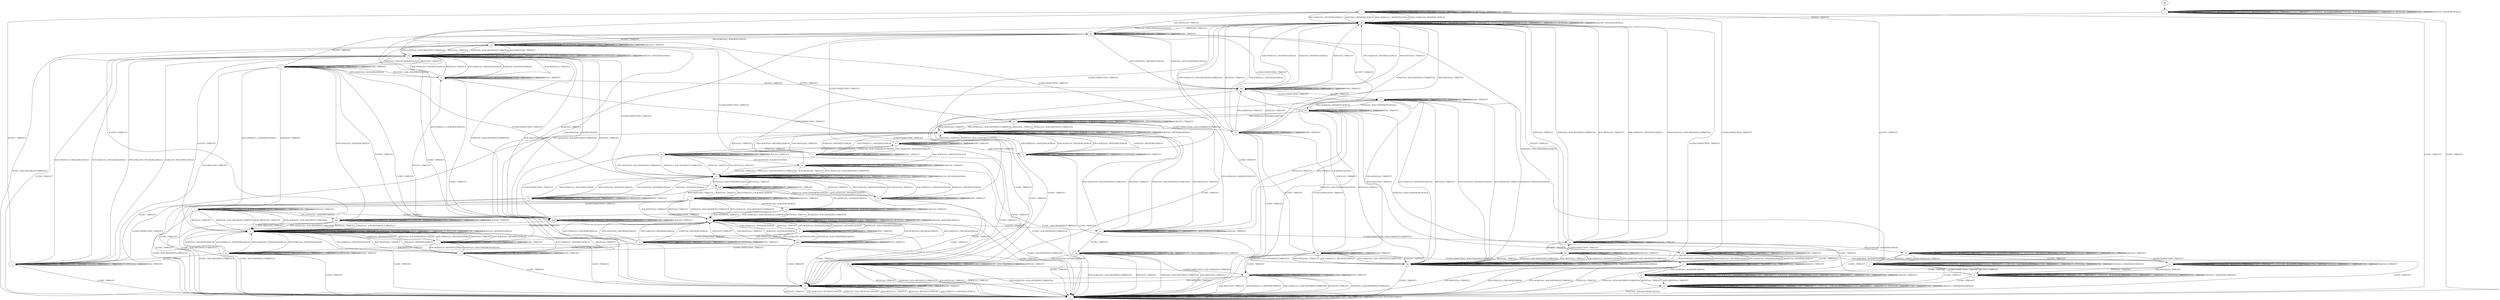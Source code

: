 digraph "" {
	graph ["Incoming time"=0.49129748344421387,
		"Outgoing time"=0.6765568256378174,
		Output="{'States': 56, 'Transitions': 716, 'Filename': '../results/tcp_preset_50_rerun/TCP_FreeBSD_Server-TCP_FreeBSD_Server-2.dot'}",
		Reference="{'States': 56, 'Transitions': 716, 'Filename': '../subjects/tcp/TCP_FreeBSD_Server.dot'}",
		Solver=yices,
		Updated="{'States': 56, 'Transitions': 716, 'Filename': '../subjects/tcp/TCP_FreeBSD_Server.dot'}",
		"f-measure"=1.0,
		precision=1.0,
		recall=1.0
	];
	a -> a	[key=0,
		label="CLOSECONNECTION / TIMEOUT"];
	a -> a	[key=1,
		label="RST(V,V,0) / TIMEOUT"];
	a -> a	[key=2,
		label="LISTEN / TIMEOUT"];
	a -> a	[key=3,
		label="SYN(V,V,0) / TIMEOUT"];
	a -> a	[key=4,
		label="RCV / TIMEOUT"];
	a -> a	[key=5,
		label="ACK+RST(V,V,0) / TIMEOUT"];
	a -> a	[key=6,
		label="SEND / TIMEOUT"];
	a -> j	[key=0,
		label="CLOSE / TIMEOUT"];
	a -> aa	[key=0,
		label="ACK+PSH(V,V,1) / RST(ZERO,ZERO,0)"];
	a -> aa	[key=1,
		label="SYN+ACK(V,V,0) / RST(ZERO,ZERO,0)"];
	a -> aa	[key=2,
		label="FIN+ACK(V,V,0) / RST(ZERO,ZERO,0)"];
	a -> aa	[key=3,
		label="ACK(V,V,0) / RST(ZERO,ZERO,0)"];
	a -> ww	[key=0,
		label="ACCEPT / TIMEOUT"];
	b -> b	[key=0,
		label="ACCEPT / TIMEOUT"];
	b -> b	[key=1,
		label="LISTEN / TIMEOUT"];
	b -> b	[key=2,
		label="SYN(V,V,0) / TIMEOUT"];
	b -> b	[key=3,
		label="RCV / TIMEOUT"];
	b -> b	[key=4,
		label="SEND / TIMEOUT"];
	b -> d	[key=0,
		label="ACK+RST(V,V,0) / TIMEOUT"];
	b -> t	[key=0,
		label="SYN+ACK(V,V,0) / RST(NEXT,ZERO,0)"];
	b -> ff	[key=0,
		label="RST(V,V,0) / TIMEOUT"];
	b -> oo	[key=0,
		label="FIN+ACK(V,V,0) / ACK(NEXT,NEXT,0)"];
	b -> pp	[key=0,
		label="CLOSECONNECTION / TIMEOUT"];
	b -> yy	[key=0,
		label="CLOSE / TIMEOUT"];
	b -> zz	[key=0,
		label="ACK+PSH(V,V,1) / ACK(NEXT,NEXT,0)"];
	b -> zz	[key=1,
		label="ACK(V,V,0) / TIMEOUT"];
	c -> c	[key=0,
		label="ACK+PSH(V,V,1) / ACK(NEXT,NEXT,0)"];
	c -> c	[key=1,
		label="ACCEPT / TIMEOUT"];
	c -> c	[key=2,
		label="LISTEN / TIMEOUT"];
	c -> c	[key=3,
		label="RCV / TIMEOUT"];
	c -> c	[key=4,
		label="SEND / TIMEOUT"];
	c -> c	[key=5,
		label="ACK(V,V,0) / TIMEOUT"];
	c -> j	[key=0,
		label="CLOSE / ACK+RST(NEXT,CURRENT,0)"];
	c -> l	[key=0,
		label="CLOSECONNECTION / TIMEOUT"];
	c -> n	[key=0,
		label="FIN+ACK(V,V,0) / ACK(NEXT,NEXT,0)"];
	c -> o	[key=0,
		label="SYN+ACK(V,V,0) / ACK+RST(NEXT,CURRENT,0)"];
	c -> o	[key=1,
		label="RST(V,V,0) / TIMEOUT"];
	c -> o	[key=2,
		label="SYN(V,V,0) / ACK+RST(NEXT,CURRENT,0)"];
	c -> o	[key=3,
		label="ACK+RST(V,V,0) / TIMEOUT"];
	d -> a	[key=0,
		label="CLOSECONNECTION / TIMEOUT"];
	d -> d	[key=0,
		label="RST(V,V,0) / TIMEOUT"];
	d -> d	[key=1,
		label="ACCEPT / TIMEOUT"];
	d -> d	[key=2,
		label="LISTEN / TIMEOUT"];
	d -> d	[key=3,
		label="SYN(V,V,0) / TIMEOUT"];
	d -> d	[key=4,
		label="RCV / TIMEOUT"];
	d -> d	[key=5,
		label="ACK+RST(V,V,0) / TIMEOUT"];
	d -> d	[key=6,
		label="SEND / TIMEOUT"];
	d -> j	[key=0,
		label="CLOSE / TIMEOUT"];
	d -> ff	[key=0,
		label="ACK+PSH(V,V,1) / RST(ZERO,ZERO,0)"];
	d -> ff	[key=1,
		label="SYN+ACK(V,V,0) / RST(ZERO,ZERO,0)"];
	d -> ff	[key=2,
		label="FIN+ACK(V,V,0) / RST(ZERO,ZERO,0)"];
	d -> ff	[key=3,
		label="ACK(V,V,0) / RST(ZERO,ZERO,0)"];
	e -> e	[key=0,
		label="RST(V,V,0) / TIMEOUT"];
	e -> e	[key=1,
		label="ACCEPT / TIMEOUT"];
	e -> e	[key=2,
		label="LISTEN / TIMEOUT"];
	e -> e	[key=3,
		label="SYN(V,V,0) / TIMEOUT"];
	e -> e	[key=4,
		label="RCV / TIMEOUT"];
	e -> e	[key=5,
		label="ACK+RST(V,V,0) / TIMEOUT"];
	e -> e	[key=6,
		label="SEND / TIMEOUT"];
	e -> j	[key=0,
		label="CLOSE / TIMEOUT"];
	e -> o	[key=0,
		label="ACK+PSH(V,V,1) / RST(ZERO,ZERO,0)"];
	e -> o	[key=1,
		label="SYN+ACK(V,V,0) / RST(ZERO,ZERO,0)"];
	e -> o	[key=2,
		label="FIN+ACK(V,V,0) / RST(ZERO,ZERO,0)"];
	e -> o	[key=3,
		label="ACK(V,V,0) / RST(ZERO,ZERO,0)"];
	e -> w	[key=0,
		label="CLOSECONNECTION / TIMEOUT"];
	f -> f	[key=0,
		label="CLOSECONNECTION / TIMEOUT"];
	f -> f	[key=1,
		label="ACK+PSH(V,V,1) / RST(ZERO,ZERO,0)"];
	f -> f	[key=2,
		label="SYN+ACK(V,V,0) / RST(ZERO,ZERO,0)"];
	f -> f	[key=3,
		label="RST(V,V,0) / TIMEOUT"];
	f -> f	[key=4,
		label="ACCEPT / TIMEOUT"];
	f -> f	[key=5,
		label="FIN+ACK(V,V,0) / RST(ZERO,ZERO,0)"];
	f -> f	[key=6,
		label="SYN(V,V,0) / ACK+RST(ZERO,NEXT,0)"];
	f -> f	[key=7,
		label="RCV / TIMEOUT"];
	f -> f	[key=8,
		label="ACK+RST(V,V,0) / TIMEOUT"];
	f -> f	[key=9,
		label="SEND / TIMEOUT"];
	f -> f	[key=10,
		label="ACK(V,V,0) / RST(ZERO,ZERO,0)"];
	f -> j	[key=0,
		label="CLOSE / TIMEOUT"];
	f -> aa	[key=0,
		label="LISTEN / TIMEOUT"];
	g -> g	[key=0,
		label="CLOSECONNECTION / TIMEOUT"];
	g -> g	[key=1,
		label="ACK+PSH(V,V,1) / ACK(NEXT,CURRENT,0)"];
	g -> g	[key=2,
		label="SYN+ACK(V,V,0) / ACK(NEXT,CURRENT,0)"];
	g -> g	[key=3,
		label="ACCEPT / TIMEOUT"];
	g -> g	[key=4,
		label="FIN+ACK(V,V,0) / ACK(NEXT,CURRENT,0)"];
	g -> g	[key=5,
		label="LISTEN / TIMEOUT"];
	g -> g	[key=6,
		label="SYN(V,V,0) / TIMEOUT"];
	g -> g	[key=7,
		label="RCV / TIMEOUT"];
	g -> g	[key=8,
		label="CLOSE / TIMEOUT"];
	g -> g	[key=9,
		label="SEND / TIMEOUT"];
	g -> g	[key=10,
		label="ACK(V,V,0) / TIMEOUT"];
	g -> tt	[key=0,
		label="RST(V,V,0) / TIMEOUT"];
	g -> tt	[key=1,
		label="ACK+RST(V,V,0) / TIMEOUT"];
	h -> h	[key=0,
		label="SYN+ACK(V,V,0) / RST(NEXT,ZERO,0)"];
	h -> h	[key=1,
		label="ACCEPT / TIMEOUT"];
	h -> h	[key=2,
		label="LISTEN / TIMEOUT"];
	h -> h	[key=3,
		label="RCV / TIMEOUT"];
	h -> h	[key=4,
		label="SEND / TIMEOUT"];
	h -> bb	[key=0,
		label="CLOSECONNECTION / TIMEOUT"];
	h -> kk	[key=0,
		label="ACK+PSH(V,V,1) / RST(NEXT,ZERO,0)"];
	h -> kk	[key=1,
		label="RST(V,V,0) / TIMEOUT"];
	h -> kk	[key=2,
		label="FIN+ACK(V,V,0) / RST(NEXT,ZERO,0)"];
	h -> kk	[key=3,
		label="ACK+RST(V,V,0) / TIMEOUT"];
	h -> kk	[key=4,
		label="ACK(V,V,0) / RST(NEXT,ZERO,0)"];
	h -> vv	[key=0,
		label="SYN(V,V,0) / ACK+SYN(FRESH,NEXT,0)"];
	h -> yy	[key=0,
		label="CLOSE / TIMEOUT"];
	i -> i	[key=0,
		label="CLOSECONNECTION / TIMEOUT"];
	i -> i	[key=1,
		label="LISTEN / TIMEOUT"];
	i -> i	[key=2,
		label="SYN(V,V,0) / TIMEOUT"];
	i -> i	[key=3,
		label="RCV / TIMEOUT"];
	i -> i	[key=4,
		label="SEND / TIMEOUT"];
	i -> v	[key=0,
		label="SYN+ACK(V,V,0) / RST(NEXT,ZERO,0)"];
	i -> w	[key=0,
		label="ACK+RST(V,V,0) / TIMEOUT"];
	i -> x	[key=0,
		label="ACCEPT / TIMEOUT"];
	i -> z	[key=0,
		label="ACK+PSH(V,V,1) / RST(NEXT,ZERO,0)"];
	i -> z	[key=1,
		label="RST(V,V,0) / TIMEOUT"];
	i -> z	[key=2,
		label="FIN+ACK(V,V,0) / RST(NEXT,ZERO,0)"];
	i -> z	[key=3,
		label="ACK(V,V,0) / RST(NEXT,ZERO,0)"];
	i -> yy	[key=0,
		label="CLOSE / TIMEOUT"];
	j -> j	[key=0,
		label="CLOSECONNECTION / TIMEOUT"];
	j -> j	[key=1,
		label="ACK+PSH(V,V,1) / RST(ZERO,ZERO,0)"];
	j -> j	[key=2,
		label="SYN+ACK(V,V,0) / RST(ZERO,ZERO,0)"];
	j -> j	[key=3,
		label="RST(V,V,0) / TIMEOUT"];
	j -> j	[key=4,
		label="ACCEPT / TIMEOUT"];
	j -> j	[key=5,
		label="FIN+ACK(V,V,0) / RST(ZERO,ZERO,0)"];
	j -> j	[key=6,
		label="LISTEN / TIMEOUT"];
	j -> j	[key=7,
		label="SYN(V,V,0) / ACK+RST(ZERO,NEXT,0)"];
	j -> j	[key=8,
		label="RCV / TIMEOUT"];
	j -> j	[key=9,
		label="ACK+RST(V,V,0) / TIMEOUT"];
	j -> j	[key=10,
		label="CLOSE / TIMEOUT"];
	j -> j	[key=11,
		label="SEND / TIMEOUT"];
	j -> j	[key=12,
		label="ACK(V,V,0) / RST(ZERO,ZERO,0)"];
	k -> k	[key=0,
		label="CLOSECONNECTION / TIMEOUT"];
	k -> k	[key=1,
		label="LISTEN / TIMEOUT"];
	k -> k	[key=2,
		label="RCV / TIMEOUT"];
	k -> k	[key=3,
		label="SEND / TIMEOUT"];
	k -> k	[key=4,
		label="ACK(V,V,0) / TIMEOUT"];
	k -> p	[key=0,
		label="CLOSE / TIMEOUT"];
	k -> aa	[key=0,
		label="ACK+PSH(V,V,1) / RST(NEXT,ZERO,0)"];
	k -> aa	[key=1,
		label="SYN+ACK(V,V,0) / ACK+RST(NEXT,CURRENT,0)"];
	k -> aa	[key=2,
		label="RST(V,V,0) / TIMEOUT"];
	k -> aa	[key=3,
		label="SYN(V,V,0) / ACK+RST(NEXT,CURRENT,0)"];
	k -> aa	[key=4,
		label="ACK+RST(V,V,0) / TIMEOUT"];
	k -> dd	[key=0,
		label="ACCEPT / TIMEOUT"];
	k -> ll	[key=0,
		label="FIN+ACK(V,V,0) / ACK(NEXT,NEXT,0)"];
	l -> j	[key=0,
		label="CLOSE / ACK+RST(NEXT,CURRENT,0)"];
	l -> l	[key=0,
		label="CLOSECONNECTION / TIMEOUT"];
	l -> l	[key=1,
		label="ACK+PSH(V,V,1) / ACK(NEXT,NEXT,0)"];
	l -> l	[key=2,
		label="LISTEN / TIMEOUT"];
	l -> l	[key=3,
		label="RCV / TIMEOUT"];
	l -> l	[key=4,
		label="SEND / TIMEOUT"];
	l -> l	[key=5,
		label="ACK(V,V,0) / TIMEOUT"];
	l -> z	[key=0,
		label="SYN+ACK(V,V,0) / ACK+RST(NEXT,CURRENT,0)"];
	l -> z	[key=1,
		label="RST(V,V,0) / TIMEOUT"];
	l -> z	[key=2,
		label="SYN(V,V,0) / ACK+RST(NEXT,CURRENT,0)"];
	l -> z	[key=3,
		label="ACK+RST(V,V,0) / TIMEOUT"];
	l -> bbb	[key=0,
		label="FIN+ACK(V,V,0) / ACK(NEXT,NEXT,0)"];
	l -> ddd	[key=0,
		label="ACCEPT / TIMEOUT"];
	m -> j	[key=0,
		label="CLOSE / TIMEOUT"];
	m -> m	[key=0,
		label="ACK+PSH(V,V,1) / RST(ZERO,ZERO,0)"];
	m -> m	[key=1,
		label="SYN+ACK(V,V,0) / RST(ZERO,ZERO,0)"];
	m -> m	[key=2,
		label="RST(V,V,0) / TIMEOUT"];
	m -> m	[key=3,
		label="ACCEPT / TIMEOUT"];
	m -> m	[key=4,
		label="FIN+ACK(V,V,0) / RST(ZERO,ZERO,0)"];
	m -> m	[key=5,
		label="LISTEN / TIMEOUT"];
	m -> m	[key=6,
		label="RCV / TIMEOUT"];
	m -> m	[key=7,
		label="ACK+RST(V,V,0) / TIMEOUT"];
	m -> m	[key=8,
		label="SEND / TIMEOUT"];
	m -> m	[key=9,
		label="ACK(V,V,0) / RST(ZERO,ZERO,0)"];
	m -> aaa	[key=0,
		label="SYN(V,V,0) / ACK+SYN(FRESH,NEXT,0)"];
	m -> ccc	[key=0,
		label="CLOSECONNECTION / TIMEOUT"];
	n -> j	[key=0,
		label="CLOSE / ACK+RST(NEXT,CURRENT,0)"];
	n -> n	[key=0,
		label="ACK+PSH(V,V,1) / ACK(NEXT,NEXT,0)"];
	n -> n	[key=1,
		label="ACCEPT / TIMEOUT"];
	n -> n	[key=2,
		label="FIN+ACK(V,V,0) / ACK(NEXT,NEXT,0)"];
	n -> n	[key=3,
		label="LISTEN / TIMEOUT"];
	n -> n	[key=4,
		label="RCV / TIMEOUT"];
	n -> n	[key=5,
		label="SEND / TIMEOUT"];
	n -> n	[key=6,
		label="ACK(V,V,0) / TIMEOUT"];
	n -> o	[key=0,
		label="SYN+ACK(V,V,0) / ACK+RST(NEXT,CURRENT,0)"];
	n -> o	[key=1,
		label="RST(V,V,0) / TIMEOUT"];
	n -> o	[key=2,
		label="SYN(V,V,0) / ACK+RST(NEXT,CURRENT,0)"];
	n -> o	[key=3,
		label="ACK+RST(V,V,0) / TIMEOUT"];
	n -> bbb	[key=0,
		label="CLOSECONNECTION / TIMEOUT"];
	o -> j	[key=0,
		label="CLOSE / TIMEOUT"];
	o -> o	[key=0,
		label="ACK+PSH(V,V,1) / RST(ZERO,ZERO,0)"];
	o -> o	[key=1,
		label="SYN+ACK(V,V,0) / RST(ZERO,ZERO,0)"];
	o -> o	[key=2,
		label="RST(V,V,0) / TIMEOUT"];
	o -> o	[key=3,
		label="ACCEPT / TIMEOUT"];
	o -> o	[key=4,
		label="FIN+ACK(V,V,0) / RST(ZERO,ZERO,0)"];
	o -> o	[key=5,
		label="LISTEN / TIMEOUT"];
	o -> o	[key=6,
		label="RCV / TIMEOUT"];
	o -> o	[key=7,
		label="ACK+RST(V,V,0) / TIMEOUT"];
	o -> o	[key=8,
		label="SEND / TIMEOUT"];
	o -> o	[key=9,
		label="ACK(V,V,0) / RST(ZERO,ZERO,0)"];
	o -> y	[key=0,
		label="SYN(V,V,0) / ACK+SYN(FRESH,NEXT,0)"];
	o -> z	[key=0,
		label="CLOSECONNECTION / TIMEOUT"];
	p -> g	[key=0,
		label="FIN+ACK(V,V,0) / ACK(NEXT,NEXT,0)"];
	p -> j	[key=0,
		label="ACK+PSH(V,V,1) / RST(NEXT,ZERO,0)"];
	p -> j	[key=1,
		label="SYN+ACK(V,V,0) / ACK+RST(NEXT,CURRENT,0)"];
	p -> j	[key=2,
		label="RST(V,V,0) / TIMEOUT"];
	p -> j	[key=3,
		label="SYN(V,V,0) / ACK+RST(NEXT,CURRENT,0)"];
	p -> j	[key=4,
		label="ACK+RST(V,V,0) / TIMEOUT"];
	p -> p	[key=0,
		label="CLOSECONNECTION / TIMEOUT"];
	p -> p	[key=1,
		label="ACCEPT / TIMEOUT"];
	p -> p	[key=2,
		label="LISTEN / TIMEOUT"];
	p -> p	[key=3,
		label="RCV / TIMEOUT"];
	p -> p	[key=4,
		label="CLOSE / TIMEOUT"];
	p -> p	[key=5,
		label="SEND / TIMEOUT"];
	p -> p	[key=6,
		label="ACK(V,V,0) / TIMEOUT"];
	q -> h	[key=0,
		label="FIN+ACK(V,V,0) / TIMEOUT"];
	q -> h	[key=1,
		label="ACK(V,V,0) / TIMEOUT"];
	q -> q	[key=0,
		label="ACCEPT / TIMEOUT"];
	q -> q	[key=1,
		label="LISTEN / TIMEOUT"];
	q -> q	[key=2,
		label="RCV / TIMEOUT"];
	q -> q	[key=3,
		label="SEND / TIMEOUT"];
	q -> s	[key=0,
		label="CLOSE / TIMEOUT"];
	q -> cc	[key=0,
		label="CLOSECONNECTION / TIMEOUT"];
	q -> kk	[key=0,
		label="ACK+PSH(V,V,1) / RST(NEXT,ZERO,0)"];
	q -> kk	[key=1,
		label="SYN+ACK(V,V,0) / ACK+RST(NEXT,CURRENT,0)"];
	q -> kk	[key=2,
		label="RST(V,V,0) / TIMEOUT"];
	q -> kk	[key=3,
		label="SYN(V,V,0) / ACK+RST(NEXT,CURRENT,0)"];
	q -> kk	[key=4,
		label="ACK+RST(V,V,0) / TIMEOUT"];
	r -> a	[key=0,
		label="ACCEPT / TIMEOUT"];
	r -> j	[key=0,
		label="CLOSE / TIMEOUT"];
	r -> r	[key=0,
		label="CLOSECONNECTION / TIMEOUT"];
	r -> r	[key=1,
		label="RST(V,V,0) / TIMEOUT"];
	r -> r	[key=2,
		label="LISTEN / TIMEOUT"];
	r -> r	[key=3,
		label="SYN(V,V,0) / TIMEOUT"];
	r -> r	[key=4,
		label="RCV / TIMEOUT"];
	r -> r	[key=5,
		label="ACK+RST(V,V,0) / TIMEOUT"];
	r -> r	[key=6,
		label="SEND / TIMEOUT"];
	r -> ccc	[key=0,
		label="ACK+PSH(V,V,1) / RST(ZERO,ZERO,0)"];
	r -> ccc	[key=1,
		label="SYN+ACK(V,V,0) / RST(ZERO,ZERO,0)"];
	r -> ccc	[key=2,
		label="FIN+ACK(V,V,0) / RST(ZERO,ZERO,0)"];
	r -> ccc	[key=3,
		label="ACK(V,V,0) / RST(ZERO,ZERO,0)"];
	s -> j	[key=0,
		label="ACK+PSH(V,V,1) / RST(NEXT,ZERO,0)"];
	s -> j	[key=1,
		label="SYN+ACK(V,V,0) / ACK+RST(NEXT,CURRENT,0)"];
	s -> j	[key=2,
		label="RST(V,V,0) / TIMEOUT"];
	s -> j	[key=3,
		label="SYN(V,V,0) / ACK+RST(NEXT,CURRENT,0)"];
	s -> j	[key=4,
		label="ACK+RST(V,V,0) / TIMEOUT"];
	s -> s	[key=0,
		label="CLOSECONNECTION / TIMEOUT"];
	s -> s	[key=1,
		label="ACCEPT / TIMEOUT"];
	s -> s	[key=2,
		label="LISTEN / TIMEOUT"];
	s -> s	[key=3,
		label="RCV / TIMEOUT"];
	s -> s	[key=4,
		label="CLOSE / TIMEOUT"];
	s -> s	[key=5,
		label="SEND / TIMEOUT"];
	s -> yy	[key=0,
		label="FIN+ACK(V,V,0) / TIMEOUT"];
	s -> yy	[key=1,
		label="ACK(V,V,0) / TIMEOUT"];
	t -> b	[key=0,
		label="SYN(V,V,0) / ACK+SYN(FRESH,NEXT,0)"];
	t -> t	[key=0,
		label="SYN+ACK(V,V,0) / RST(NEXT,ZERO,0)"];
	t -> t	[key=1,
		label="ACCEPT / TIMEOUT"];
	t -> t	[key=2,
		label="LISTEN / TIMEOUT"];
	t -> t	[key=3,
		label="RCV / TIMEOUT"];
	t -> t	[key=4,
		label="SEND / TIMEOUT"];
	t -> bb	[key=0,
		label="CLOSECONNECTION / TIMEOUT"];
	t -> ff	[key=0,
		label="ACK+PSH(V,V,1) / RST(NEXT,ZERO,0)"];
	t -> ff	[key=1,
		label="RST(V,V,0) / TIMEOUT"];
	t -> ff	[key=2,
		label="FIN+ACK(V,V,0) / RST(NEXT,ZERO,0)"];
	t -> ff	[key=3,
		label="ACK+RST(V,V,0) / TIMEOUT"];
	t -> ff	[key=4,
		label="ACK(V,V,0) / RST(NEXT,ZERO,0)"];
	t -> yy	[key=0,
		label="CLOSE / TIMEOUT"];
	u -> u	[key=0,
		label="CLOSECONNECTION / TIMEOUT"];
	u -> u	[key=1,
		label="ACK+PSH(V,V,1) / ACK(FRESH,FRESH,0)"];
	u -> u	[key=2,
		label="SYN+ACK(V,V,0) / ACK(FRESH,FRESH,0)"];
	u -> u	[key=3,
		label="RST(V,V,0) / TIMEOUT"];
	u -> u	[key=4,
		label="FIN+ACK(V,V,0) / ACK(FRESH,FRESH,0)"];
	u -> u	[key=5,
		label="LISTEN / TIMEOUT"];
	u -> u	[key=6,
		label="RCV / TIMEOUT"];
	u -> u	[key=7,
		label="ACK+RST(V,V,0) / TIMEOUT"];
	u -> u	[key=8,
		label="SEND / TIMEOUT"];
	u -> u	[key=9,
		label="ACK(V,V,0) / ACK(FRESH,FRESH,0)"];
	u -> ii	[key=0,
		label="ACCEPT / TIMEOUT"];
	u -> pp	[key=0,
		label="SYN(V,V,0) / ACK+SYN(FRESH,NEXT,0)"];
	u -> tt	[key=0,
		label="CLOSE / TIMEOUT"];
	v -> i	[key=0,
		label="SYN(V,V,0) / ACK+SYN(FRESH,NEXT,0)"];
	v -> v	[key=0,
		label="CLOSECONNECTION / TIMEOUT"];
	v -> v	[key=1,
		label="SYN+ACK(V,V,0) / RST(NEXT,ZERO,0)"];
	v -> v	[key=2,
		label="LISTEN / TIMEOUT"];
	v -> v	[key=3,
		label="RCV / TIMEOUT"];
	v -> v	[key=4,
		label="SEND / TIMEOUT"];
	v -> z	[key=0,
		label="ACK+PSH(V,V,1) / RST(NEXT,ZERO,0)"];
	v -> z	[key=1,
		label="RST(V,V,0) / TIMEOUT"];
	v -> z	[key=2,
		label="FIN+ACK(V,V,0) / RST(NEXT,ZERO,0)"];
	v -> z	[key=3,
		label="ACK+RST(V,V,0) / TIMEOUT"];
	v -> z	[key=4,
		label="ACK(V,V,0) / RST(NEXT,ZERO,0)"];
	v -> jj	[key=0,
		label="ACCEPT / TIMEOUT"];
	v -> yy	[key=0,
		label="CLOSE / TIMEOUT"];
	w -> j	[key=0,
		label="CLOSE / TIMEOUT"];
	w -> r	[key=0,
		label="ACCEPT / TIMEOUT"];
	w -> w	[key=0,
		label="CLOSECONNECTION / TIMEOUT"];
	w -> w	[key=1,
		label="RST(V,V,0) / TIMEOUT"];
	w -> w	[key=2,
		label="LISTEN / TIMEOUT"];
	w -> w	[key=3,
		label="SYN(V,V,0) / TIMEOUT"];
	w -> w	[key=4,
		label="RCV / TIMEOUT"];
	w -> w	[key=5,
		label="ACK+RST(V,V,0) / TIMEOUT"];
	w -> w	[key=6,
		label="SEND / TIMEOUT"];
	w -> z	[key=0,
		label="ACK+PSH(V,V,1) / RST(ZERO,ZERO,0)"];
	w -> z	[key=1,
		label="SYN+ACK(V,V,0) / RST(ZERO,ZERO,0)"];
	w -> z	[key=2,
		label="FIN+ACK(V,V,0) / RST(ZERO,ZERO,0)"];
	w -> z	[key=3,
		label="ACK(V,V,0) / RST(ZERO,ZERO,0)"];
	x -> l	[key=0,
		label="ACK+PSH(V,V,1) / ACK(NEXT,NEXT,0)"];
	x -> l	[key=1,
		label="ACK(V,V,0) / TIMEOUT"];
	x -> r	[key=0,
		label="ACK+RST(V,V,0) / TIMEOUT"];
	x -> x	[key=0,
		label="CLOSECONNECTION / TIMEOUT"];
	x -> x	[key=1,
		label="LISTEN / TIMEOUT"];
	x -> x	[key=2,
		label="SYN(V,V,0) / TIMEOUT"];
	x -> x	[key=3,
		label="RCV / TIMEOUT"];
	x -> x	[key=4,
		label="SEND / TIMEOUT"];
	x -> jj	[key=0,
		label="SYN+ACK(V,V,0) / RST(NEXT,ZERO,0)"];
	x -> pp	[key=0,
		label="ACCEPT / TIMEOUT"];
	x -> yy	[key=0,
		label="CLOSE / TIMEOUT"];
	x -> bbb	[key=0,
		label="FIN+ACK(V,V,0) / ACK(NEXT,NEXT,0)"];
	x -> ccc	[key=0,
		label="RST(V,V,0) / TIMEOUT"];
	y -> e	[key=0,
		label="ACK+RST(V,V,0) / TIMEOUT"];
	y -> i	[key=0,
		label="CLOSECONNECTION / TIMEOUT"];
	y -> o	[key=0,
		label="ACK+PSH(V,V,1) / RST(NEXT,ZERO,0)"];
	y -> o	[key=1,
		label="RST(V,V,0) / TIMEOUT"];
	y -> o	[key=2,
		label="FIN+ACK(V,V,0) / RST(NEXT,ZERO,0)"];
	y -> o	[key=3,
		label="ACK(V,V,0) / RST(NEXT,ZERO,0)"];
	y -> y	[key=0,
		label="ACCEPT / TIMEOUT"];
	y -> y	[key=1,
		label="LISTEN / TIMEOUT"];
	y -> y	[key=2,
		label="SYN(V,V,0) / TIMEOUT"];
	y -> y	[key=3,
		label="RCV / TIMEOUT"];
	y -> y	[key=4,
		label="SEND / TIMEOUT"];
	y -> mm	[key=0,
		label="SYN+ACK(V,V,0) / RST(NEXT,ZERO,0)"];
	y -> yy	[key=0,
		label="CLOSE / TIMEOUT"];
	z -> i	[key=0,
		label="SYN(V,V,0) / ACK+SYN(FRESH,NEXT,0)"];
	z -> j	[key=0,
		label="CLOSE / TIMEOUT"];
	z -> z	[key=0,
		label="CLOSECONNECTION / TIMEOUT"];
	z -> z	[key=1,
		label="ACK+PSH(V,V,1) / RST(ZERO,ZERO,0)"];
	z -> z	[key=2,
		label="SYN+ACK(V,V,0) / RST(ZERO,ZERO,0)"];
	z -> z	[key=3,
		label="RST(V,V,0) / TIMEOUT"];
	z -> z	[key=4,
		label="FIN+ACK(V,V,0) / RST(ZERO,ZERO,0)"];
	z -> z	[key=5,
		label="LISTEN / TIMEOUT"];
	z -> z	[key=6,
		label="RCV / TIMEOUT"];
	z -> z	[key=7,
		label="ACK+RST(V,V,0) / TIMEOUT"];
	z -> z	[key=8,
		label="SEND / TIMEOUT"];
	z -> z	[key=9,
		label="ACK(V,V,0) / RST(ZERO,ZERO,0)"];
	z -> ccc	[key=0,
		label="ACCEPT / TIMEOUT"];
	aa -> j	[key=0,
		label="CLOSE / TIMEOUT"];
	aa -> aa	[key=0,
		label="CLOSECONNECTION / TIMEOUT"];
	aa -> aa	[key=1,
		label="ACK+PSH(V,V,1) / RST(ZERO,ZERO,0)"];
	aa -> aa	[key=2,
		label="SYN+ACK(V,V,0) / RST(ZERO,ZERO,0)"];
	aa -> aa	[key=3,
		label="RST(V,V,0) / TIMEOUT"];
	aa -> aa	[key=4,
		label="FIN+ACK(V,V,0) / RST(ZERO,ZERO,0)"];
	aa -> aa	[key=5,
		label="LISTEN / TIMEOUT"];
	aa -> aa	[key=6,
		label="RCV / TIMEOUT"];
	aa -> aa	[key=7,
		label="ACK+RST(V,V,0) / TIMEOUT"];
	aa -> aa	[key=8,
		label="SEND / TIMEOUT"];
	aa -> aa	[key=9,
		label="ACK(V,V,0) / RST(ZERO,ZERO,0)"];
	aa -> kk	[key=0,
		label="ACCEPT / TIMEOUT"];
	aa -> pp	[key=0,
		label="SYN(V,V,0) / ACK+SYN(FRESH,NEXT,0)"];
	bb -> h	[key=0,
		label="ACCEPT / TIMEOUT"];
	bb -> aa	[key=0,
		label="ACK+PSH(V,V,1) / RST(NEXT,ZERO,0)"];
	bb -> aa	[key=1,
		label="RST(V,V,0) / TIMEOUT"];
	bb -> aa	[key=2,
		label="FIN+ACK(V,V,0) / RST(NEXT,ZERO,0)"];
	bb -> aa	[key=3,
		label="ACK+RST(V,V,0) / TIMEOUT"];
	bb -> aa	[key=4,
		label="ACK(V,V,0) / RST(NEXT,ZERO,0)"];
	bb -> bb	[key=0,
		label="CLOSECONNECTION / TIMEOUT"];
	bb -> bb	[key=1,
		label="SYN+ACK(V,V,0) / RST(NEXT,ZERO,0)"];
	bb -> bb	[key=2,
		label="LISTEN / TIMEOUT"];
	bb -> bb	[key=3,
		label="RCV / TIMEOUT"];
	bb -> bb	[key=4,
		label="SEND / TIMEOUT"];
	bb -> pp	[key=0,
		label="SYN(V,V,0) / ACK+SYN(FRESH,NEXT,0)"];
	bb -> yy	[key=0,
		label="CLOSE / TIMEOUT"];
	cc -> q	[key=0,
		label="ACCEPT / TIMEOUT"];
	cc -> s	[key=0,
		label="CLOSE / TIMEOUT"];
	cc -> aa	[key=0,
		label="ACK+PSH(V,V,1) / RST(NEXT,ZERO,0)"];
	cc -> aa	[key=1,
		label="SYN+ACK(V,V,0) / ACK+RST(NEXT,CURRENT,0)"];
	cc -> aa	[key=2,
		label="RST(V,V,0) / TIMEOUT"];
	cc -> aa	[key=3,
		label="SYN(V,V,0) / ACK+RST(NEXT,CURRENT,0)"];
	cc -> aa	[key=4,
		label="ACK+RST(V,V,0) / TIMEOUT"];
	cc -> bb	[key=0,
		label="FIN+ACK(V,V,0) / TIMEOUT"];
	cc -> bb	[key=1,
		label="ACK(V,V,0) / TIMEOUT"];
	cc -> cc	[key=0,
		label="CLOSECONNECTION / TIMEOUT"];
	cc -> cc	[key=1,
		label="LISTEN / TIMEOUT"];
	cc -> cc	[key=2,
		label="RCV / TIMEOUT"];
	cc -> cc	[key=3,
		label="SEND / TIMEOUT"];
	dd -> k	[key=0,
		label="CLOSECONNECTION / TIMEOUT"];
	dd -> p	[key=0,
		label="CLOSE / TIMEOUT"];
	dd -> dd	[key=0,
		label="ACCEPT / TIMEOUT"];
	dd -> dd	[key=1,
		label="LISTEN / TIMEOUT"];
	dd -> dd	[key=2,
		label="RCV / TIMEOUT"];
	dd -> dd	[key=3,
		label="SEND / TIMEOUT"];
	dd -> dd	[key=4,
		label="ACK(V,V,0) / TIMEOUT"];
	dd -> ee	[key=0,
		label="FIN+ACK(V,V,0) / ACK(NEXT,NEXT,0)"];
	dd -> kk	[key=0,
		label="ACK+PSH(V,V,1) / RST(NEXT,ZERO,0)"];
	dd -> kk	[key=1,
		label="SYN+ACK(V,V,0) / ACK+RST(NEXT,CURRENT,0)"];
	dd -> kk	[key=2,
		label="RST(V,V,0) / TIMEOUT"];
	dd -> kk	[key=3,
		label="SYN(V,V,0) / ACK+RST(NEXT,CURRENT,0)"];
	dd -> kk	[key=4,
		label="ACK+RST(V,V,0) / TIMEOUT"];
	ee -> g	[key=0,
		label="CLOSE / TIMEOUT"];
	ee -> ee	[key=0,
		label="ACK+PSH(V,V,1) / ACK(NEXT,CURRENT,0)"];
	ee -> ee	[key=1,
		label="SYN+ACK(V,V,0) / ACK(NEXT,CURRENT,0)"];
	ee -> ee	[key=2,
		label="ACCEPT / TIMEOUT"];
	ee -> ee	[key=3,
		label="FIN+ACK(V,V,0) / ACK(NEXT,CURRENT,0)"];
	ee -> ee	[key=4,
		label="LISTEN / TIMEOUT"];
	ee -> ee	[key=5,
		label="SYN(V,V,0) / TIMEOUT"];
	ee -> ee	[key=6,
		label="RCV / TIMEOUT"];
	ee -> ee	[key=7,
		label="SEND / TIMEOUT"];
	ee -> ee	[key=8,
		label="ACK(V,V,0) / TIMEOUT"];
	ee -> ii	[key=0,
		label="RST(V,V,0) / TIMEOUT"];
	ee -> ii	[key=1,
		label="ACK+RST(V,V,0) / TIMEOUT"];
	ee -> ll	[key=0,
		label="CLOSECONNECTION / TIMEOUT"];
	ff -> b	[key=0,
		label="SYN(V,V,0) / ACK+SYN(FRESH,NEXT,0)"];
	ff -> j	[key=0,
		label="CLOSE / TIMEOUT"];
	ff -> aa	[key=0,
		label="CLOSECONNECTION / TIMEOUT"];
	ff -> ff	[key=0,
		label="ACK+PSH(V,V,1) / RST(ZERO,ZERO,0)"];
	ff -> ff	[key=1,
		label="SYN+ACK(V,V,0) / RST(ZERO,ZERO,0)"];
	ff -> ff	[key=2,
		label="RST(V,V,0) / TIMEOUT"];
	ff -> ff	[key=3,
		label="ACCEPT / TIMEOUT"];
	ff -> ff	[key=4,
		label="FIN+ACK(V,V,0) / RST(ZERO,ZERO,0)"];
	ff -> ff	[key=5,
		label="LISTEN / TIMEOUT"];
	ff -> ff	[key=6,
		label="RCV / TIMEOUT"];
	ff -> ff	[key=7,
		label="ACK+RST(V,V,0) / TIMEOUT"];
	ff -> ff	[key=8,
		label="SEND / TIMEOUT"];
	ff -> ff	[key=9,
		label="ACK(V,V,0) / RST(ZERO,ZERO,0)"];
	gg -> f	[key=0];
	hh -> j	[key=0,
		label="SYN+ACK(V,V,0) / ACK+RST(NEXT,CURRENT,0)"];
	hh -> j	[key=1,
		label="RST(V,V,0) / TIMEOUT"];
	hh -> j	[key=2,
		label="SYN(V,V,0) / ACK+RST(NEXT,CURRENT,0)"];
	hh -> j	[key=3,
		label="ACK+RST(V,V,0) / TIMEOUT"];
	hh -> s	[key=0,
		label="CLOSECONNECTION / ACK+FIN(NEXT,CURRENT,0)"];
	hh -> hh	[key=0,
		label="ACK+PSH(V,V,1) / ACK(NEXT,NEXT,0)"];
	hh -> hh	[key=1,
		label="ACCEPT / TIMEOUT"];
	hh -> hh	[key=2,
		label="FIN+ACK(V,V,0) / ACK(NEXT,NEXT,0)"];
	hh -> hh	[key=3,
		label="LISTEN / TIMEOUT"];
	hh -> hh	[key=4,
		label="RCV / TIMEOUT"];
	hh -> hh	[key=5,
		label="CLOSE / TIMEOUT"];
	hh -> hh	[key=6,
		label="SEND / ACK+PSH(NEXT,CURRENT,1)"];
	hh -> hh	[key=7,
		label="ACK(V,V,0) / TIMEOUT"];
	ii -> u	[key=0,
		label="CLOSECONNECTION / TIMEOUT"];
	ii -> ii	[key=0,
		label="ACK+PSH(V,V,1) / ACK(FRESH,FRESH,0)"];
	ii -> ii	[key=1,
		label="SYN+ACK(V,V,0) / ACK(FRESH,FRESH,0)"];
	ii -> ii	[key=2,
		label="RST(V,V,0) / TIMEOUT"];
	ii -> ii	[key=3,
		label="ACCEPT / TIMEOUT"];
	ii -> ii	[key=4,
		label="FIN+ACK(V,V,0) / ACK(FRESH,FRESH,0)"];
	ii -> ii	[key=5,
		label="LISTEN / TIMEOUT"];
	ii -> ii	[key=6,
		label="RCV / TIMEOUT"];
	ii -> ii	[key=7,
		label="ACK+RST(V,V,0) / TIMEOUT"];
	ii -> ii	[key=8,
		label="SEND / TIMEOUT"];
	ii -> ii	[key=9,
		label="ACK(V,V,0) / ACK(FRESH,FRESH,0)"];
	ii -> tt	[key=0,
		label="CLOSE / TIMEOUT"];
	ii -> vv	[key=0,
		label="SYN(V,V,0) / ACK+SYN(FRESH,NEXT,0)"];
	jj -> x	[key=0,
		label="SYN(V,V,0) / ACK+SYN(FRESH,NEXT,0)"];
	jj -> bb	[key=0,
		label="ACCEPT / TIMEOUT"];
	jj -> jj	[key=0,
		label="CLOSECONNECTION / TIMEOUT"];
	jj -> jj	[key=1,
		label="SYN+ACK(V,V,0) / RST(NEXT,ZERO,0)"];
	jj -> jj	[key=2,
		label="LISTEN / TIMEOUT"];
	jj -> jj	[key=3,
		label="RCV / TIMEOUT"];
	jj -> jj	[key=4,
		label="SEND / TIMEOUT"];
	jj -> yy	[key=0,
		label="CLOSE / TIMEOUT"];
	jj -> ccc	[key=0,
		label="ACK+PSH(V,V,1) / RST(NEXT,ZERO,0)"];
	jj -> ccc	[key=1,
		label="RST(V,V,0) / TIMEOUT"];
	jj -> ccc	[key=2,
		label="FIN+ACK(V,V,0) / RST(NEXT,ZERO,0)"];
	jj -> ccc	[key=3,
		label="ACK+RST(V,V,0) / TIMEOUT"];
	jj -> ccc	[key=4,
		label="ACK(V,V,0) / RST(NEXT,ZERO,0)"];
	kk -> j	[key=0,
		label="CLOSE / TIMEOUT"];
	kk -> aa	[key=0,
		label="CLOSECONNECTION / TIMEOUT"];
	kk -> kk	[key=0,
		label="ACK+PSH(V,V,1) / RST(ZERO,ZERO,0)"];
	kk -> kk	[key=1,
		label="SYN+ACK(V,V,0) / RST(ZERO,ZERO,0)"];
	kk -> kk	[key=2,
		label="RST(V,V,0) / TIMEOUT"];
	kk -> kk	[key=3,
		label="ACCEPT / TIMEOUT"];
	kk -> kk	[key=4,
		label="FIN+ACK(V,V,0) / RST(ZERO,ZERO,0)"];
	kk -> kk	[key=5,
		label="LISTEN / TIMEOUT"];
	kk -> kk	[key=6,
		label="RCV / TIMEOUT"];
	kk -> kk	[key=7,
		label="ACK+RST(V,V,0) / TIMEOUT"];
	kk -> kk	[key=8,
		label="SEND / TIMEOUT"];
	kk -> kk	[key=9,
		label="ACK(V,V,0) / RST(ZERO,ZERO,0)"];
	kk -> vv	[key=0,
		label="SYN(V,V,0) / ACK+SYN(FRESH,NEXT,0)"];
	ll -> g	[key=0,
		label="CLOSE / TIMEOUT"];
	ll -> u	[key=0,
		label="RST(V,V,0) / TIMEOUT"];
	ll -> u	[key=1,
		label="ACK+RST(V,V,0) / TIMEOUT"];
	ll -> ee	[key=0,
		label="ACCEPT / TIMEOUT"];
	ll -> ll	[key=0,
		label="CLOSECONNECTION / TIMEOUT"];
	ll -> ll	[key=1,
		label="ACK+PSH(V,V,1) / ACK(NEXT,CURRENT,0)"];
	ll -> ll	[key=2,
		label="SYN+ACK(V,V,0) / ACK(NEXT,CURRENT,0)"];
	ll -> ll	[key=3,
		label="FIN+ACK(V,V,0) / ACK(NEXT,CURRENT,0)"];
	ll -> ll	[key=4,
		label="LISTEN / TIMEOUT"];
	ll -> ll	[key=5,
		label="SYN(V,V,0) / TIMEOUT"];
	ll -> ll	[key=6,
		label="RCV / TIMEOUT"];
	ll -> ll	[key=7,
		label="SEND / TIMEOUT"];
	ll -> ll	[key=8,
		label="ACK(V,V,0) / TIMEOUT"];
	mm -> o	[key=0,
		label="ACK+PSH(V,V,1) / RST(NEXT,ZERO,0)"];
	mm -> o	[key=1,
		label="RST(V,V,0) / TIMEOUT"];
	mm -> o	[key=2,
		label="FIN+ACK(V,V,0) / RST(NEXT,ZERO,0)"];
	mm -> o	[key=3,
		label="ACK+RST(V,V,0) / TIMEOUT"];
	mm -> o	[key=4,
		label="ACK(V,V,0) / RST(NEXT,ZERO,0)"];
	mm -> v	[key=0,
		label="CLOSECONNECTION / TIMEOUT"];
	mm -> y	[key=0,
		label="SYN(V,V,0) / ACK+SYN(FRESH,NEXT,0)"];
	mm -> mm	[key=0,
		label="SYN+ACK(V,V,0) / RST(NEXT,ZERO,0)"];
	mm -> mm	[key=1,
		label="ACCEPT / TIMEOUT"];
	mm -> mm	[key=2,
		label="LISTEN / TIMEOUT"];
	mm -> mm	[key=3,
		label="RCV / TIMEOUT"];
	mm -> mm	[key=4,
		label="SEND / TIMEOUT"];
	mm -> yy	[key=0,
		label="CLOSE / TIMEOUT"];
	nn -> m	[key=0,
		label="ACK+PSH(V,V,1) / RST(NEXT,ZERO,0)"];
	nn -> m	[key=1,
		label="RST(V,V,0) / TIMEOUT"];
	nn -> m	[key=2,
		label="FIN+ACK(V,V,0) / RST(NEXT,ZERO,0)"];
	nn -> m	[key=3,
		label="ACK+RST(V,V,0) / TIMEOUT"];
	nn -> m	[key=4,
		label="ACK(V,V,0) / RST(NEXT,ZERO,0)"];
	nn -> jj	[key=0,
		label="CLOSECONNECTION / TIMEOUT"];
	nn -> nn	[key=0,
		label="SYN+ACK(V,V,0) / RST(NEXT,ZERO,0)"];
	nn -> nn	[key=1,
		label="ACCEPT / TIMEOUT"];
	nn -> nn	[key=2,
		label="LISTEN / TIMEOUT"];
	nn -> nn	[key=3,
		label="RCV / TIMEOUT"];
	nn -> nn	[key=4,
		label="SEND / TIMEOUT"];
	nn -> yy	[key=0,
		label="CLOSE / TIMEOUT"];
	nn -> aaa	[key=0,
		label="SYN(V,V,0) / ACK+SYN(FRESH,NEXT,0)"];
	oo -> j	[key=0,
		label="CLOSE / ACK+RST(NEXT,CURRENT,0)"];
	oo -> m	[key=0,
		label="SYN+ACK(V,V,0) / ACK+RST(NEXT,CURRENT,0)"];
	oo -> m	[key=1,
		label="RST(V,V,0) / TIMEOUT"];
	oo -> m	[key=2,
		label="SYN(V,V,0) / ACK+RST(NEXT,CURRENT,0)"];
	oo -> m	[key=3,
		label="ACK+RST(V,V,0) / TIMEOUT"];
	oo -> oo	[key=0,
		label="ACK+PSH(V,V,1) / ACK(NEXT,NEXT,0)"];
	oo -> oo	[key=1,
		label="ACCEPT / TIMEOUT"];
	oo -> oo	[key=2,
		label="FIN+ACK(V,V,0) / ACK(NEXT,NEXT,0)"];
	oo -> oo	[key=3,
		label="LISTEN / TIMEOUT"];
	oo -> oo	[key=4,
		label="RCV / TIMEOUT"];
	oo -> oo	[key=5,
		label="SEND / TIMEOUT"];
	oo -> oo	[key=6,
		label="ACK(V,V,0) / TIMEOUT"];
	oo -> xx	[key=0,
		label="CLOSECONNECTION / TIMEOUT"];
	pp -> a	[key=0,
		label="ACK+RST(V,V,0) / TIMEOUT"];
	pp -> aa	[key=0,
		label="RST(V,V,0) / TIMEOUT"];
	pp -> bb	[key=0,
		label="SYN+ACK(V,V,0) / RST(NEXT,ZERO,0)"];
	pp -> pp	[key=0,
		label="CLOSECONNECTION / TIMEOUT"];
	pp -> pp	[key=1,
		label="LISTEN / TIMEOUT"];
	pp -> pp	[key=2,
		label="SYN(V,V,0) / TIMEOUT"];
	pp -> pp	[key=3,
		label="RCV / TIMEOUT"];
	pp -> pp	[key=4,
		label="SEND / TIMEOUT"];
	pp -> vv	[key=0,
		label="ACCEPT / TIMEOUT"];
	pp -> xx	[key=0,
		label="FIN+ACK(V,V,0) / ACK(NEXT,NEXT,0)"];
	pp -> yy	[key=0,
		label="CLOSE / TIMEOUT"];
	pp -> ddd	[key=0,
		label="ACK+PSH(V,V,1) / ACK(NEXT,NEXT,0)"];
	pp -> ddd	[key=1,
		label="ACK(V,V,0) / TIMEOUT"];
	qq -> j	[key=0,
		label="SYN+ACK(V,V,0) / ACK+RST(NEXT,CURRENT,0)"];
	qq -> j	[key=1,
		label="RST(V,V,0) / TIMEOUT"];
	qq -> j	[key=2,
		label="SYN(V,V,0) / ACK+RST(NEXT,CURRENT,0)"];
	qq -> j	[key=3,
		label="ACK+RST(V,V,0) / TIMEOUT"];
	qq -> p	[key=0,
		label="CLOSECONNECTION / ACK+FIN(NEXT,CURRENT,0)"];
	qq -> hh	[key=0,
		label="FIN+ACK(V,V,0) / ACK(NEXT,NEXT,0)"];
	qq -> qq	[key=0,
		label="ACK+PSH(V,V,1) / ACK(NEXT,NEXT,0)"];
	qq -> qq	[key=1,
		label="ACCEPT / TIMEOUT"];
	qq -> qq	[key=2,
		label="LISTEN / TIMEOUT"];
	qq -> qq	[key=3,
		label="RCV / TIMEOUT"];
	qq -> qq	[key=4,
		label="CLOSE / TIMEOUT"];
	qq -> qq	[key=5,
		label="SEND / ACK+PSH(NEXT,CURRENT,1)"];
	qq -> qq	[key=6,
		label="ACK(V,V,0) / TIMEOUT"];
	rr -> k	[key=0,
		label="CLOSECONNECTION / ACK+FIN(NEXT,CURRENT,0)"];
	rr -> ff	[key=0,
		label="SYN+ACK(V,V,0) / ACK+RST(NEXT,CURRENT,0)"];
	rr -> ff	[key=1,
		label="RST(V,V,0) / TIMEOUT"];
	rr -> ff	[key=2,
		label="SYN(V,V,0) / ACK+RST(NEXT,CURRENT,0)"];
	rr -> ff	[key=3,
		label="ACK+RST(V,V,0) / TIMEOUT"];
	rr -> qq	[key=0,
		label="CLOSE / TIMEOUT"];
	rr -> rr	[key=0,
		label="ACK+PSH(V,V,1) / ACK(NEXT,NEXT,0)"];
	rr -> rr	[key=1,
		label="ACCEPT / TIMEOUT"];
	rr -> rr	[key=2,
		label="LISTEN / TIMEOUT"];
	rr -> rr	[key=3,
		label="RCV / TIMEOUT"];
	rr -> rr	[key=4,
		label="SEND / ACK+PSH(NEXT,CURRENT,1)"];
	rr -> rr	[key=5,
		label="ACK(V,V,0) / TIMEOUT"];
	rr -> ss	[key=0,
		label="FIN+ACK(V,V,0) / ACK(NEXT,NEXT,0)"];
	ss -> cc	[key=0,
		label="CLOSECONNECTION / ACK+FIN(NEXT,CURRENT,0)"];
	ss -> ff	[key=0,
		label="SYN+ACK(V,V,0) / ACK+RST(NEXT,CURRENT,0)"];
	ss -> ff	[key=1,
		label="RST(V,V,0) / TIMEOUT"];
	ss -> ff	[key=2,
		label="SYN(V,V,0) / ACK+RST(NEXT,CURRENT,0)"];
	ss -> ff	[key=3,
		label="ACK+RST(V,V,0) / TIMEOUT"];
	ss -> hh	[key=0,
		label="CLOSE / TIMEOUT"];
	ss -> ss	[key=0,
		label="ACK+PSH(V,V,1) / ACK(NEXT,NEXT,0)"];
	ss -> ss	[key=1,
		label="ACCEPT / TIMEOUT"];
	ss -> ss	[key=2,
		label="FIN+ACK(V,V,0) / ACK(NEXT,NEXT,0)"];
	ss -> ss	[key=3,
		label="LISTEN / TIMEOUT"];
	ss -> ss	[key=4,
		label="RCV / TIMEOUT"];
	ss -> ss	[key=5,
		label="SEND / ACK+PSH(NEXT,CURRENT,1)"];
	ss -> ss	[key=6,
		label="ACK(V,V,0) / TIMEOUT"];
	tt -> j	[key=0,
		label="SYN(V,V,0) / ACK+RST(ZERO,NEXT,0)"];
	tt -> tt	[key=0,
		label="CLOSECONNECTION / TIMEOUT"];
	tt -> tt	[key=1,
		label="ACK+PSH(V,V,1) / ACK(FRESH,FRESH,0)"];
	tt -> tt	[key=2,
		label="SYN+ACK(V,V,0) / ACK(FRESH,FRESH,0)"];
	tt -> tt	[key=3,
		label="RST(V,V,0) / TIMEOUT"];
	tt -> tt	[key=4,
		label="ACCEPT / TIMEOUT"];
	tt -> tt	[key=5,
		label="FIN+ACK(V,V,0) / ACK(FRESH,FRESH,0)"];
	tt -> tt	[key=6,
		label="LISTEN / TIMEOUT"];
	tt -> tt	[key=7,
		label="RCV / TIMEOUT"];
	tt -> tt	[key=8,
		label="ACK+RST(V,V,0) / TIMEOUT"];
	tt -> tt	[key=9,
		label="CLOSE / TIMEOUT"];
	tt -> tt	[key=10,
		label="SEND / TIMEOUT"];
	tt -> tt	[key=11,
		label="ACK(V,V,0) / ACK(FRESH,FRESH,0)"];
	uu -> j	[key=0,
		label="CLOSE / TIMEOUT"];
	uu -> m	[key=0,
		label="ACK+PSH(V,V,1) / RST(ZERO,ZERO,0)"];
	uu -> m	[key=1,
		label="SYN+ACK(V,V,0) / RST(ZERO,ZERO,0)"];
	uu -> m	[key=2,
		label="FIN+ACK(V,V,0) / RST(ZERO,ZERO,0)"];
	uu -> m	[key=3,
		label="ACK(V,V,0) / RST(ZERO,ZERO,0)"];
	uu -> r	[key=0,
		label="CLOSECONNECTION / TIMEOUT"];
	uu -> uu	[key=0,
		label="RST(V,V,0) / TIMEOUT"];
	uu -> uu	[key=1,
		label="ACCEPT / TIMEOUT"];
	uu -> uu	[key=2,
		label="LISTEN / TIMEOUT"];
	uu -> uu	[key=3,
		label="SYN(V,V,0) / TIMEOUT"];
	uu -> uu	[key=4,
		label="RCV / TIMEOUT"];
	uu -> uu	[key=5,
		label="ACK+RST(V,V,0) / TIMEOUT"];
	uu -> uu	[key=6,
		label="SEND / TIMEOUT"];
	vv -> h	[key=0,
		label="SYN+ACK(V,V,0) / RST(NEXT,ZERO,0)"];
	vv -> kk	[key=0,
		label="RST(V,V,0) / TIMEOUT"];
	vv -> pp	[key=0,
		label="CLOSECONNECTION / TIMEOUT"];
	vv -> rr	[key=0,
		label="ACK+PSH(V,V,1) / ACK(NEXT,NEXT,0)"];
	vv -> rr	[key=1,
		label="ACK(V,V,0) / TIMEOUT"];
	vv -> ss	[key=0,
		label="FIN+ACK(V,V,0) / ACK(NEXT,NEXT,0)"];
	vv -> vv	[key=0,
		label="ACCEPT / TIMEOUT"];
	vv -> vv	[key=1,
		label="LISTEN / TIMEOUT"];
	vv -> vv	[key=2,
		label="SYN(V,V,0) / TIMEOUT"];
	vv -> vv	[key=3,
		label="RCV / TIMEOUT"];
	vv -> vv	[key=4,
		label="SEND / TIMEOUT"];
	vv -> ww	[key=0,
		label="ACK+RST(V,V,0) / TIMEOUT"];
	vv -> yy	[key=0,
		label="CLOSE / TIMEOUT"];
	ww -> a	[key=0,
		label="CLOSECONNECTION / TIMEOUT"];
	ww -> j	[key=0,
		label="CLOSE / TIMEOUT"];
	ww -> kk	[key=0,
		label="ACK+PSH(V,V,1) / RST(ZERO,ZERO,0)"];
	ww -> kk	[key=1,
		label="SYN+ACK(V,V,0) / RST(ZERO,ZERO,0)"];
	ww -> kk	[key=2,
		label="FIN+ACK(V,V,0) / RST(ZERO,ZERO,0)"];
	ww -> kk	[key=3,
		label="ACK(V,V,0) / RST(ZERO,ZERO,0)"];
	ww -> ww	[key=0,
		label="RST(V,V,0) / TIMEOUT"];
	ww -> ww	[key=1,
		label="ACCEPT / TIMEOUT"];
	ww -> ww	[key=2,
		label="LISTEN / TIMEOUT"];
	ww -> ww	[key=3,
		label="SYN(V,V,0) / TIMEOUT"];
	ww -> ww	[key=4,
		label="RCV / TIMEOUT"];
	ww -> ww	[key=5,
		label="ACK+RST(V,V,0) / TIMEOUT"];
	ww -> ww	[key=6,
		label="SEND / TIMEOUT"];
	xx -> j	[key=0,
		label="CLOSE / ACK+RST(NEXT,CURRENT,0)"];
	xx -> ss	[key=0,
		label="ACCEPT / TIMEOUT"];
	xx -> xx	[key=0,
		label="CLOSECONNECTION / TIMEOUT"];
	xx -> xx	[key=1,
		label="ACK+PSH(V,V,1) / ACK(NEXT,NEXT,0)"];
	xx -> xx	[key=2,
		label="FIN+ACK(V,V,0) / ACK(NEXT,NEXT,0)"];
	xx -> xx	[key=3,
		label="LISTEN / TIMEOUT"];
	xx -> xx	[key=4,
		label="RCV / TIMEOUT"];
	xx -> xx	[key=5,
		label="SEND / TIMEOUT"];
	xx -> xx	[key=6,
		label="ACK(V,V,0) / TIMEOUT"];
	xx -> ccc	[key=0,
		label="SYN+ACK(V,V,0) / ACK+RST(NEXT,CURRENT,0)"];
	xx -> ccc	[key=1,
		label="RST(V,V,0) / TIMEOUT"];
	xx -> ccc	[key=2,
		label="SYN(V,V,0) / ACK+RST(NEXT,CURRENT,0)"];
	xx -> ccc	[key=3,
		label="ACK+RST(V,V,0) / TIMEOUT"];
	yy -> j	[key=0,
		label="ACK+PSH(V,V,1) / RST(NEXT,ZERO,0)"];
	yy -> j	[key=1,
		label="RST(V,V,0) / TIMEOUT"];
	yy -> j	[key=2,
		label="FIN+ACK(V,V,0) / RST(NEXT,ZERO,0)"];
	yy -> j	[key=3,
		label="SYN(V,V,0) / ACK+RST(ZERO,NEXT,0)"];
	yy -> j	[key=4,
		label="ACK+RST(V,V,0) / TIMEOUT"];
	yy -> j	[key=5,
		label="ACK(V,V,0) / RST(NEXT,ZERO,0)"];
	yy -> yy	[key=0,
		label="CLOSECONNECTION / TIMEOUT"];
	yy -> yy	[key=1,
		label="SYN+ACK(V,V,0) / RST(NEXT,ZERO,0)"];
	yy -> yy	[key=2,
		label="ACCEPT / TIMEOUT"];
	yy -> yy	[key=3,
		label="LISTEN / TIMEOUT"];
	yy -> yy	[key=4,
		label="RCV / TIMEOUT"];
	yy -> yy	[key=5,
		label="CLOSE / TIMEOUT"];
	yy -> yy	[key=6,
		label="SEND / TIMEOUT"];
	zz -> j	[key=0,
		label="CLOSE / ACK+RST(NEXT,CURRENT,0)"];
	zz -> m	[key=0,
		label="SYN+ACK(V,V,0) / ACK+RST(NEXT,CURRENT,0)"];
	zz -> m	[key=1,
		label="RST(V,V,0) / TIMEOUT"];
	zz -> m	[key=2,
		label="SYN(V,V,0) / ACK+RST(NEXT,CURRENT,0)"];
	zz -> m	[key=3,
		label="ACK+RST(V,V,0) / TIMEOUT"];
	zz -> oo	[key=0,
		label="FIN+ACK(V,V,0) / ACK(NEXT,NEXT,0)"];
	zz -> zz	[key=0,
		label="ACK+PSH(V,V,1) / ACK(NEXT,NEXT,0)"];
	zz -> zz	[key=1,
		label="ACCEPT / TIMEOUT"];
	zz -> zz	[key=2,
		label="LISTEN / TIMEOUT"];
	zz -> zz	[key=3,
		label="RCV / TIMEOUT"];
	zz -> zz	[key=4,
		label="SEND / TIMEOUT"];
	zz -> zz	[key=5,
		label="ACK(V,V,0) / TIMEOUT"];
	zz -> ddd	[key=0,
		label="CLOSECONNECTION / TIMEOUT"];
	aaa -> c	[key=0,
		label="ACK+PSH(V,V,1) / ACK(NEXT,NEXT,0)"];
	aaa -> c	[key=1,
		label="ACK(V,V,0) / TIMEOUT"];
	aaa -> m	[key=0,
		label="RST(V,V,0) / TIMEOUT"];
	aaa -> n	[key=0,
		label="FIN+ACK(V,V,0) / ACK(NEXT,NEXT,0)"];
	aaa -> x	[key=0,
		label="CLOSECONNECTION / TIMEOUT"];
	aaa -> nn	[key=0,
		label="SYN+ACK(V,V,0) / RST(NEXT,ZERO,0)"];
	aaa -> uu	[key=0,
		label="ACK+RST(V,V,0) / TIMEOUT"];
	aaa -> yy	[key=0,
		label="CLOSE / TIMEOUT"];
	aaa -> aaa	[key=0,
		label="ACCEPT / TIMEOUT"];
	aaa -> aaa	[key=1,
		label="LISTEN / TIMEOUT"];
	aaa -> aaa	[key=2,
		label="SYN(V,V,0) / TIMEOUT"];
	aaa -> aaa	[key=3,
		label="RCV / TIMEOUT"];
	aaa -> aaa	[key=4,
		label="SEND / TIMEOUT"];
	bbb -> j	[key=0,
		label="CLOSE / ACK+RST(NEXT,CURRENT,0)"];
	bbb -> z	[key=0,
		label="SYN+ACK(V,V,0) / ACK+RST(NEXT,CURRENT,0)"];
	bbb -> z	[key=1,
		label="RST(V,V,0) / TIMEOUT"];
	bbb -> z	[key=2,
		label="SYN(V,V,0) / ACK+RST(NEXT,CURRENT,0)"];
	bbb -> z	[key=3,
		label="ACK+RST(V,V,0) / TIMEOUT"];
	bbb -> xx	[key=0,
		label="ACCEPT / TIMEOUT"];
	bbb -> bbb	[key=0,
		label="CLOSECONNECTION / TIMEOUT"];
	bbb -> bbb	[key=1,
		label="ACK+PSH(V,V,1) / ACK(NEXT,NEXT,0)"];
	bbb -> bbb	[key=2,
		label="FIN+ACK(V,V,0) / ACK(NEXT,NEXT,0)"];
	bbb -> bbb	[key=3,
		label="LISTEN / TIMEOUT"];
	bbb -> bbb	[key=4,
		label="RCV / TIMEOUT"];
	bbb -> bbb	[key=5,
		label="SEND / TIMEOUT"];
	bbb -> bbb	[key=6,
		label="ACK(V,V,0) / TIMEOUT"];
	ccc -> j	[key=0,
		label="CLOSE / TIMEOUT"];
	ccc -> x	[key=0,
		label="SYN(V,V,0) / ACK+SYN(FRESH,NEXT,0)"];
	ccc -> aa	[key=0,
		label="ACCEPT / TIMEOUT"];
	ccc -> ccc	[key=0,
		label="CLOSECONNECTION / TIMEOUT"];
	ccc -> ccc	[key=1,
		label="ACK+PSH(V,V,1) / RST(ZERO,ZERO,0)"];
	ccc -> ccc	[key=2,
		label="SYN+ACK(V,V,0) / RST(ZERO,ZERO,0)"];
	ccc -> ccc	[key=3,
		label="RST(V,V,0) / TIMEOUT"];
	ccc -> ccc	[key=4,
		label="FIN+ACK(V,V,0) / RST(ZERO,ZERO,0)"];
	ccc -> ccc	[key=5,
		label="LISTEN / TIMEOUT"];
	ccc -> ccc	[key=6,
		label="RCV / TIMEOUT"];
	ccc -> ccc	[key=7,
		label="ACK+RST(V,V,0) / TIMEOUT"];
	ccc -> ccc	[key=8,
		label="SEND / TIMEOUT"];
	ccc -> ccc	[key=9,
		label="ACK(V,V,0) / RST(ZERO,ZERO,0)"];
	ddd -> j	[key=0,
		label="CLOSE / ACK+RST(NEXT,CURRENT,0)"];
	ddd -> rr	[key=0,
		label="ACCEPT / TIMEOUT"];
	ddd -> xx	[key=0,
		label="FIN+ACK(V,V,0) / ACK(NEXT,NEXT,0)"];
	ddd -> ccc	[key=0,
		label="SYN+ACK(V,V,0) / ACK+RST(NEXT,CURRENT,0)"];
	ddd -> ccc	[key=1,
		label="RST(V,V,0) / TIMEOUT"];
	ddd -> ccc	[key=2,
		label="SYN(V,V,0) / ACK+RST(NEXT,CURRENT,0)"];
	ddd -> ccc	[key=3,
		label="ACK+RST(V,V,0) / TIMEOUT"];
	ddd -> ddd	[key=0,
		label="CLOSECONNECTION / TIMEOUT"];
	ddd -> ddd	[key=1,
		label="ACK+PSH(V,V,1) / ACK(NEXT,NEXT,0)"];
	ddd -> ddd	[key=2,
		label="LISTEN / TIMEOUT"];
	ddd -> ddd	[key=3,
		label="RCV / TIMEOUT"];
	ddd -> ddd	[key=4,
		label="SEND / TIMEOUT"];
	ddd -> ddd	[key=5,
		label="ACK(V,V,0) / TIMEOUT"];
}
